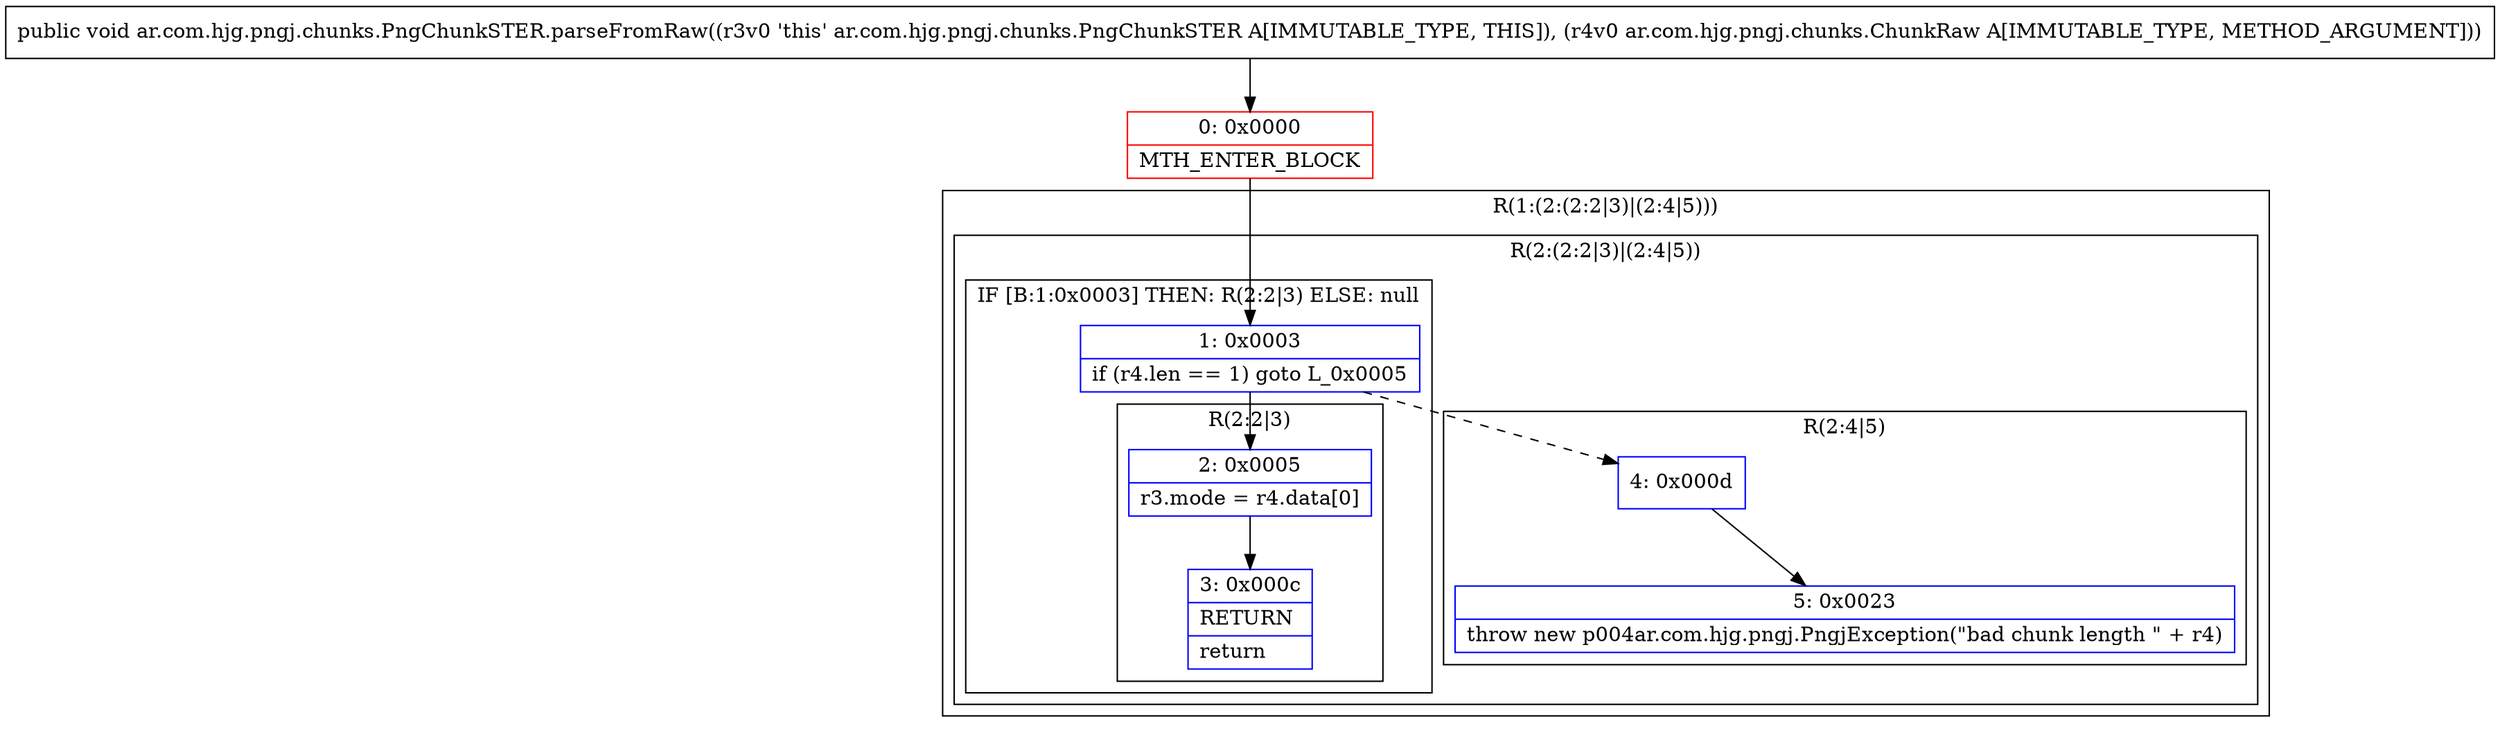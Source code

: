 digraph "CFG forar.com.hjg.pngj.chunks.PngChunkSTER.parseFromRaw(Lar\/com\/hjg\/pngj\/chunks\/ChunkRaw;)V" {
subgraph cluster_Region_548769413 {
label = "R(1:(2:(2:2|3)|(2:4|5)))";
node [shape=record,color=blue];
subgraph cluster_Region_1574902344 {
label = "R(2:(2:2|3)|(2:4|5))";
node [shape=record,color=blue];
subgraph cluster_IfRegion_1713650945 {
label = "IF [B:1:0x0003] THEN: R(2:2|3) ELSE: null";
node [shape=record,color=blue];
Node_1 [shape=record,label="{1\:\ 0x0003|if (r4.len == 1) goto L_0x0005\l}"];
subgraph cluster_Region_836092116 {
label = "R(2:2|3)";
node [shape=record,color=blue];
Node_2 [shape=record,label="{2\:\ 0x0005|r3.mode = r4.data[0]\l}"];
Node_3 [shape=record,label="{3\:\ 0x000c|RETURN\l|return\l}"];
}
}
subgraph cluster_Region_1025028557 {
label = "R(2:4|5)";
node [shape=record,color=blue];
Node_4 [shape=record,label="{4\:\ 0x000d}"];
Node_5 [shape=record,label="{5\:\ 0x0023|throw new p004ar.com.hjg.pngj.PngjException(\"bad chunk length \" + r4)\l}"];
}
}
}
Node_0 [shape=record,color=red,label="{0\:\ 0x0000|MTH_ENTER_BLOCK\l}"];
MethodNode[shape=record,label="{public void ar.com.hjg.pngj.chunks.PngChunkSTER.parseFromRaw((r3v0 'this' ar.com.hjg.pngj.chunks.PngChunkSTER A[IMMUTABLE_TYPE, THIS]), (r4v0 ar.com.hjg.pngj.chunks.ChunkRaw A[IMMUTABLE_TYPE, METHOD_ARGUMENT])) }"];
MethodNode -> Node_0;
Node_1 -> Node_2;
Node_1 -> Node_4[style=dashed];
Node_2 -> Node_3;
Node_4 -> Node_5;
Node_0 -> Node_1;
}

